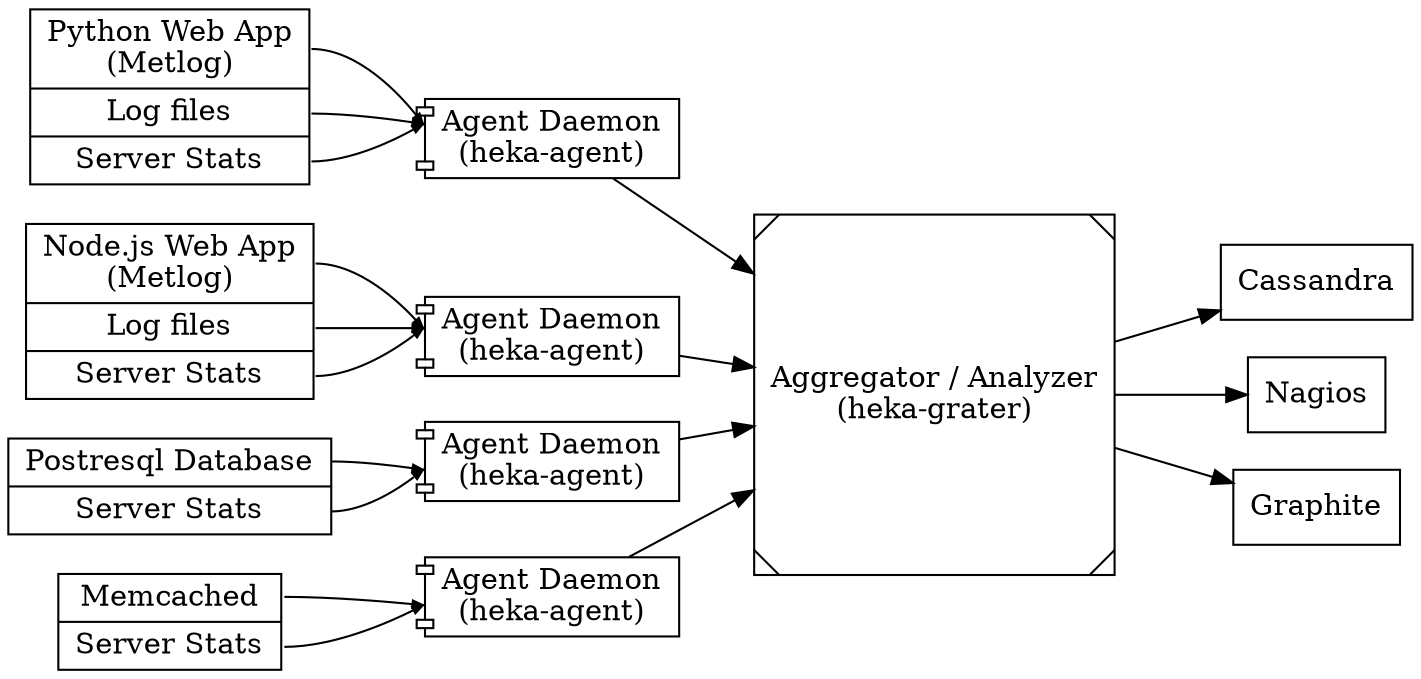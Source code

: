 digraph overview {
    rankdir=LR;
    ranksep=equally;

    subgraph {
        rank=same;
        node [shape=record];
        input1 [label="<f0> Python Web App\n(Metlog)|<f1> Log files|<f2> Server Stats"];
        input2 [label="<f0> Node.js Web App\n(Metlog)|<f1> Log files|<f2> Server Stats"];
        input3 [label="<f0> Postresql Database|<f1> Server Stats"];
        input4 [label="<f0> Memcached|<f1> Server Stats"]
    }

    subgraph {
        rank=same;
        node [shape=component, label="Agent Daemon\n(heka-agent)"];
        agent1 [];
        agent2 [];
        agent3 [];
        agent4 [];
    }

    subgraph {
        edge [samehead = "t", arrowsize=0.5];
        input1:f0 -> agent1;
        input1:f1 -> agent1;
        input1:f2 -> agent1;

        input2:f0 -> agent2;
        input2:f1 -> agent2;
        input2:f2 -> agent2;

        input3:f0 -> agent3;
        input3:f1 -> agent3;

        input4:f0 -> agent4;
        input4:f1 -> agent4;
    }

    aggregator [shape=Msquare, label="Aggregator / Analyzer\n(heka-grater)"];

    agent1 -> aggregator;
    agent2 -> aggregator;
    agent3 -> aggregator;
    agent4 -> aggregator;

    subgraph {
        rank=same;
        node [shape=box];
        cassandra [label="Cassandra"];
        nagios [label="Nagios"];
        graphite [label="Graphite"];
    }

    subgraph {
        aggregator -> cassandra;
        aggregator -> nagios;
        aggregator -> graphite;
    }
}
